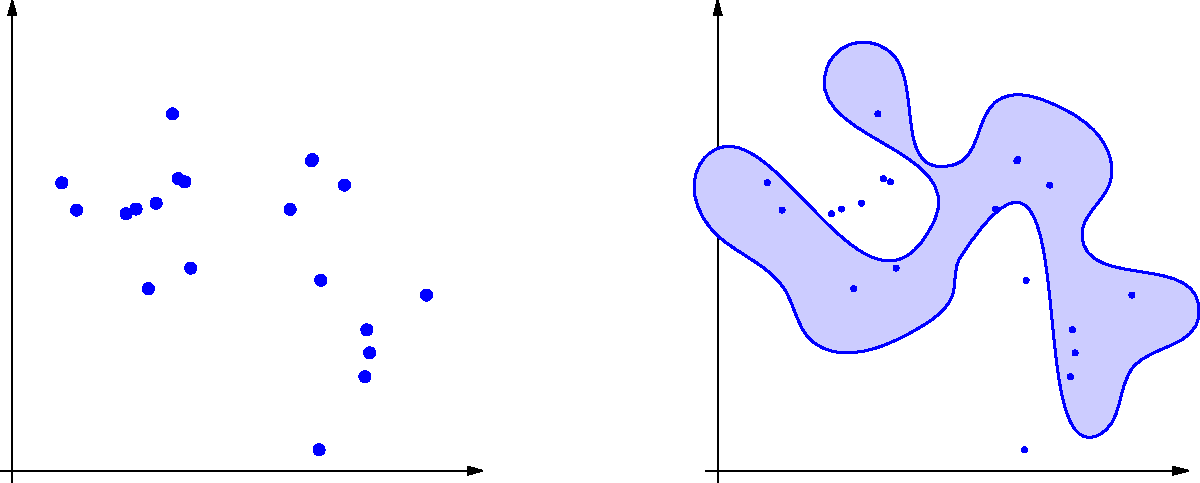 
size( 600 );

real width = 4;
real height = 4;
real hsep = 2;
transform over = shift( (width+hsep,0) );

draw( (-0.1,0)--(width,0), Arrow );
draw( (0,-0.1)--(0,height), Arrow );
draw( over * ( (-0.1,0)--(width,0) ), Arrow );
draw( over * ( (0,-0.1)--(0,height) ), Arrow );

int numpoints = 20;
int randseed = 8;
real radius = 0.5;

real rbtwn ( real a, real b ) { return unitrand()*(b-a)+a; }

pair[] points = new pair[numpoints];
srand( randseed );
for ( int i = 0 ; i < numpoints ; ++i ) {
    real x = rbtwn(0.15width,0.85width);
    points[i] = (x,height-x);
    points[i] += dir(45)*rbtwn(-1,1);
}

real dist_from_pts ( pair p ) {
    real result = width+height;
    for ( int i = 0 ; i < numpoints ; ++i ) {
        real dist = length( p - points[i] );
        if ( dist < result ) result = dist;
    }
    return result;
}
pair edgept ( pair start, pair walk, real dist ) {
    pair step = unit( walk ) * 0.1;
    pair result = start;
    while ( dist_from_pts( result ) < dist ) { result += step; }
    return result;
}

int num_edge_pts = 5;
int num_cap_pts = 5;
int num_circle_pts = 20;
guide boundary;
for ( int i = 0 ; i < num_circle_pts ; ++i ) {
    real angle = i * 360.0 / num_circle_pts;
    pair next = edgept( (width/2,height/2), dir(angle), 0.5 );
    boundary = boundary .. next;
}
boundary = boundary .. cycle;
filldraw( over * boundary, rgb(0.8,0.8,1), blue+linewidth(1) );

for ( int i = 0 ; i < numpoints ; ++i ) {
    dot( points[i], blue+linewidth(6) );
    dot( over * points[i], blue+linewidth(3) );
}

